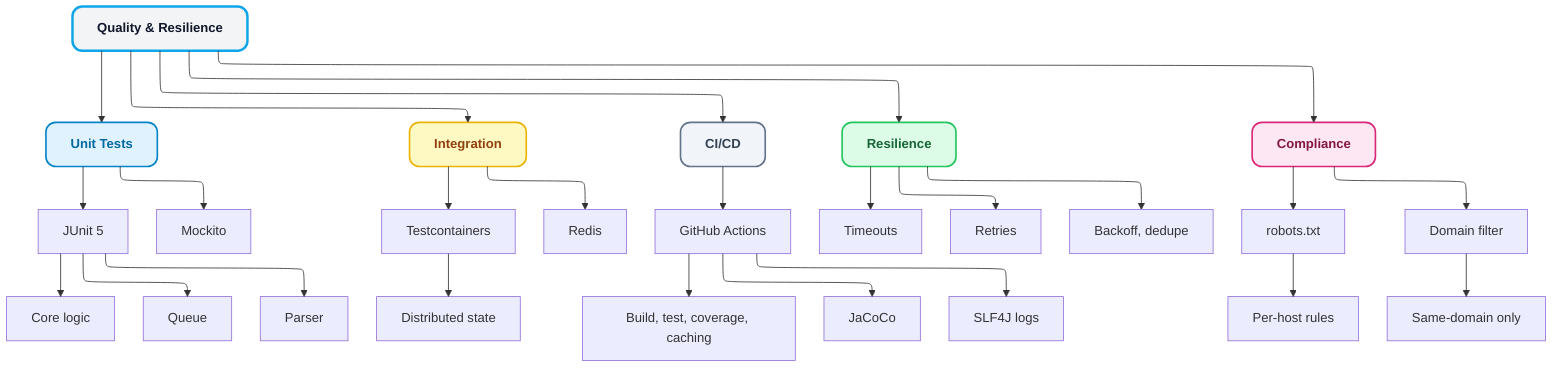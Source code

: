 ---
config:
  theme: mc
  layout: elk
---
flowchart TD
    QA["<b>Quality &amp; Resilience</b>"] --> UT["<b>Unit Tests</b>"] & IT["<b>Integration</b>"] & CI["<b>CI/CD</b>"] & RS["<b>Resilience</b>"] & CP["<b>Compliance</b>"]
    UT --> UT1["JUnit 5"] & UT2["Mockito"]
    UT1 --> UT3["Core logic"] & UT4["Queue"] & UT5["Parser"]
    IT --> IT1["Testcontainers"] & IT2["Redis"]
    IT1 --> IT3["Distributed state"]
    CI --> CI1["GitHub Actions"]
    CI1 --> CI2["Build, test, coverage, caching"] & CI3["JaCoCo"] & CI4["SLF4J logs"]
    RS --> RS1["Timeouts"] & RS2["Retries"] & RS3["Backoff, dedupe"]
    CP --> CP1["robots.txt"] & CP2["Domain filter"]
    CP1 --> CP3["Per-host rules"]
    CP2 --> CP4["Same-domain only"]
     QA:::root
     QA:::root
     UT:::unit
     UT:::unit
     IT:::integration
     IT:::integration
     CI:::ci
     CI:::ci
     RS:::resilience
     RS:::resilience
     CP:::compliance
     CP:::compliance
    classDef root fill:#f3f4f6,stroke:#0ea5e9,stroke-width:3px,color:#0f172a,rx:12px,ry:12px
    classDef unit fill:#e0f2fe,stroke:#0284c7,stroke-width:2px,color:#0369a1,rx:12px,ry:12px
    classDef integration fill:#fef9c3,stroke:#eab308,stroke-width:2px,color:#92400e,rx:12px,ry:12px
    classDef ci fill:#f1f5f9,stroke:#64748b,stroke-width:2px,color:#334155,rx:12px,ry:12px
    classDef resilience fill:#dcfce7,stroke:#22c55e,stroke-width:2px,color:#166534,rx:12px,ry:12px
    classDef compliance fill:#fce7f3,stroke:#db2777,stroke-width:2px,color:#831843,rx:12px,ry:12px